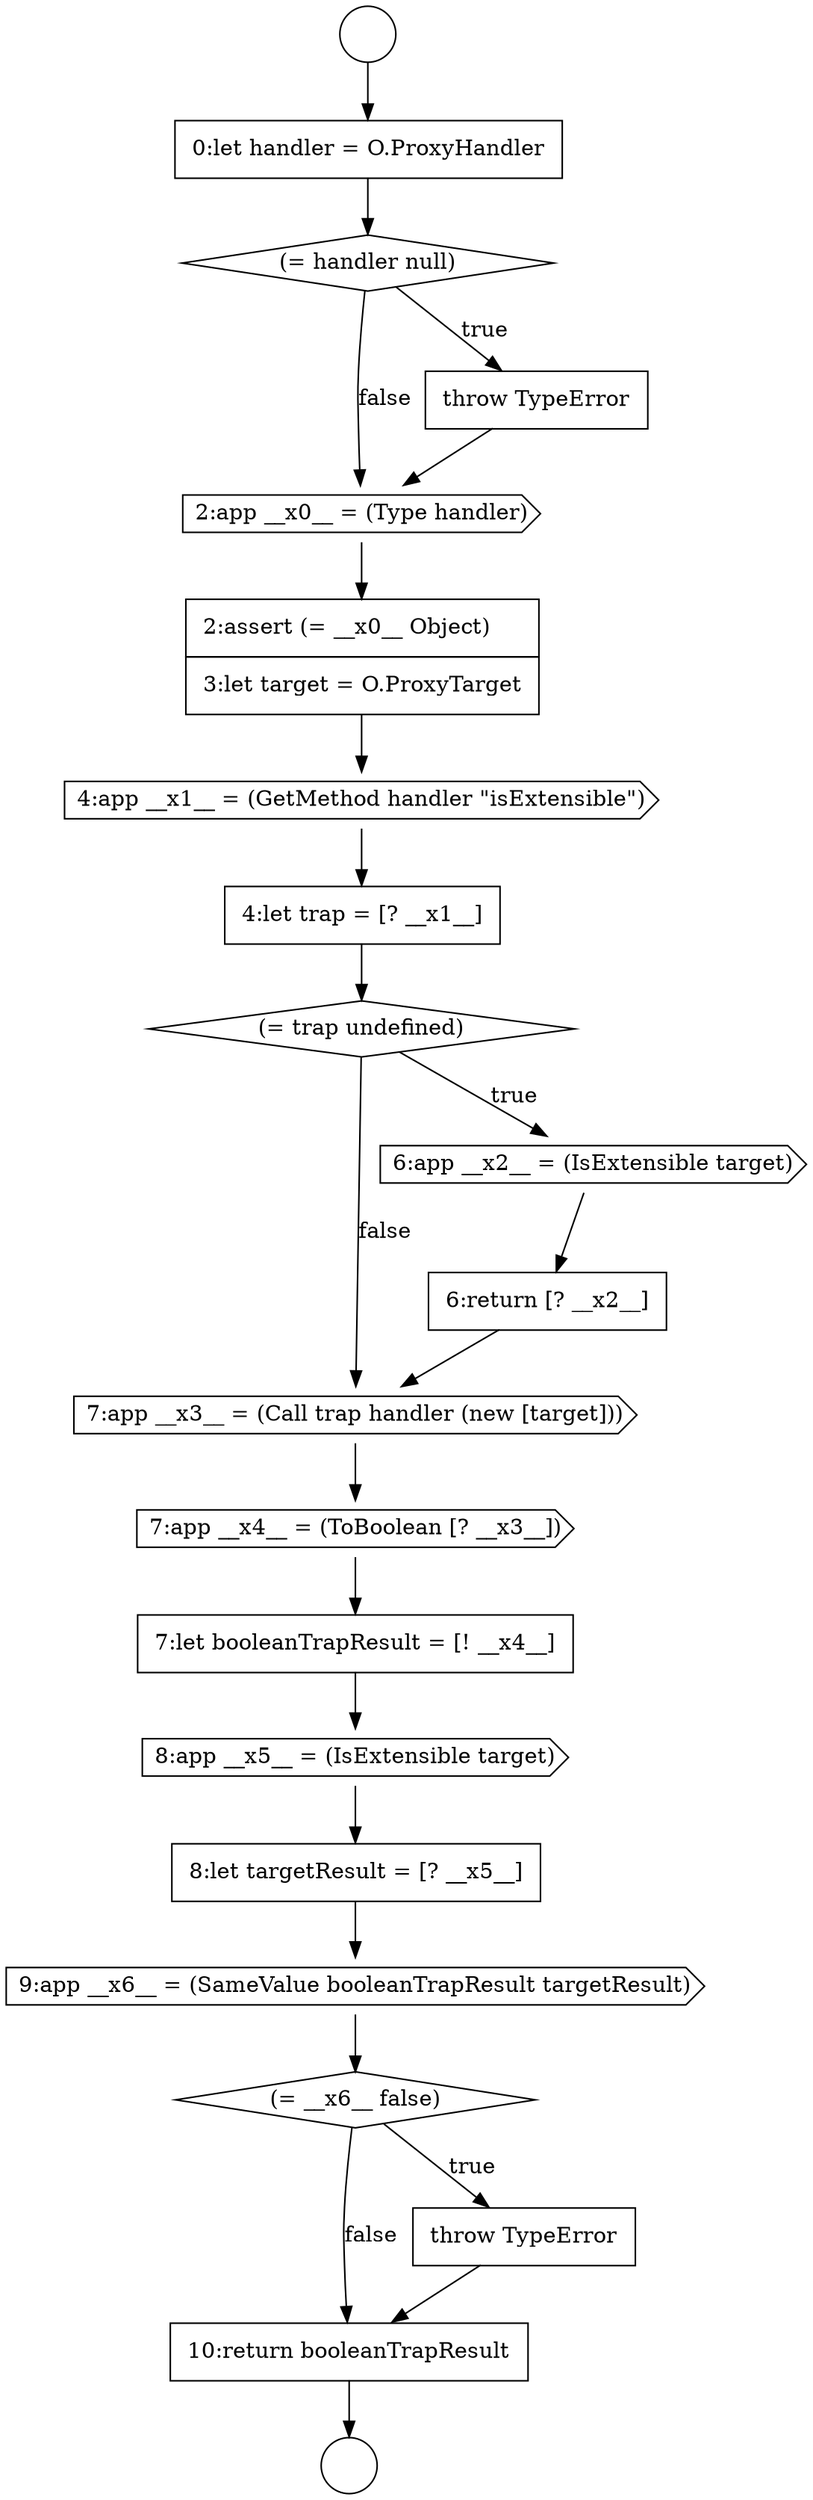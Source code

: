 digraph {
  node3217 [shape=cds, label=<<font color="black">7:app __x3__ = (Call trap handler (new [target]))</font>> color="black" fillcolor="white" style=filled]
  node3221 [shape=none, margin=0, label=<<font color="black">
    <table border="0" cellborder="1" cellspacing="0" cellpadding="10">
      <tr><td align="left">8:let targetResult = [? __x5__]</td></tr>
    </table>
  </font>> color="black" fillcolor="white" style=filled]
  node3216 [shape=none, margin=0, label=<<font color="black">
    <table border="0" cellborder="1" cellspacing="0" cellpadding="10">
      <tr><td align="left">6:return [? __x2__]</td></tr>
    </table>
  </font>> color="black" fillcolor="white" style=filled]
  node3211 [shape=none, margin=0, label=<<font color="black">
    <table border="0" cellborder="1" cellspacing="0" cellpadding="10">
      <tr><td align="left">2:assert (= __x0__ Object)</td></tr>
      <tr><td align="left">3:let target = O.ProxyTarget</td></tr>
    </table>
  </font>> color="black" fillcolor="white" style=filled]
  node3207 [shape=none, margin=0, label=<<font color="black">
    <table border="0" cellborder="1" cellspacing="0" cellpadding="10">
      <tr><td align="left">0:let handler = O.ProxyHandler</td></tr>
    </table>
  </font>> color="black" fillcolor="white" style=filled]
  node3210 [shape=cds, label=<<font color="black">2:app __x0__ = (Type handler)</font>> color="black" fillcolor="white" style=filled]
  node3225 [shape=none, margin=0, label=<<font color="black">
    <table border="0" cellborder="1" cellspacing="0" cellpadding="10">
      <tr><td align="left">10:return booleanTrapResult</td></tr>
    </table>
  </font>> color="black" fillcolor="white" style=filled]
  node3213 [shape=none, margin=0, label=<<font color="black">
    <table border="0" cellborder="1" cellspacing="0" cellpadding="10">
      <tr><td align="left">4:let trap = [? __x1__]</td></tr>
    </table>
  </font>> color="black" fillcolor="white" style=filled]
  node3219 [shape=none, margin=0, label=<<font color="black">
    <table border="0" cellborder="1" cellspacing="0" cellpadding="10">
      <tr><td align="left">7:let booleanTrapResult = [! __x4__]</td></tr>
    </table>
  </font>> color="black" fillcolor="white" style=filled]
  node3206 [shape=circle label=" " color="black" fillcolor="white" style=filled]
  node3224 [shape=none, margin=0, label=<<font color="black">
    <table border="0" cellborder="1" cellspacing="0" cellpadding="10">
      <tr><td align="left">throw TypeError</td></tr>
    </table>
  </font>> color="black" fillcolor="white" style=filled]
  node3220 [shape=cds, label=<<font color="black">8:app __x5__ = (IsExtensible target)</font>> color="black" fillcolor="white" style=filled]
  node3212 [shape=cds, label=<<font color="black">4:app __x1__ = (GetMethod handler &quot;isExtensible&quot;)</font>> color="black" fillcolor="white" style=filled]
  node3218 [shape=cds, label=<<font color="black">7:app __x4__ = (ToBoolean [? __x3__])</font>> color="black" fillcolor="white" style=filled]
  node3205 [shape=circle label=" " color="black" fillcolor="white" style=filled]
  node3222 [shape=cds, label=<<font color="black">9:app __x6__ = (SameValue booleanTrapResult targetResult)</font>> color="black" fillcolor="white" style=filled]
  node3215 [shape=cds, label=<<font color="black">6:app __x2__ = (IsExtensible target)</font>> color="black" fillcolor="white" style=filled]
  node3223 [shape=diamond, label=<<font color="black">(= __x6__ false)</font>> color="black" fillcolor="white" style=filled]
  node3208 [shape=diamond, label=<<font color="black">(= handler null)</font>> color="black" fillcolor="white" style=filled]
  node3214 [shape=diamond, label=<<font color="black">(= trap undefined)</font>> color="black" fillcolor="white" style=filled]
  node3209 [shape=none, margin=0, label=<<font color="black">
    <table border="0" cellborder="1" cellspacing="0" cellpadding="10">
      <tr><td align="left">throw TypeError</td></tr>
    </table>
  </font>> color="black" fillcolor="white" style=filled]
  node3223 -> node3224 [label=<<font color="black">true</font>> color="black"]
  node3223 -> node3225 [label=<<font color="black">false</font>> color="black"]
  node3222 -> node3223 [ color="black"]
  node3214 -> node3215 [label=<<font color="black">true</font>> color="black"]
  node3214 -> node3217 [label=<<font color="black">false</font>> color="black"]
  node3211 -> node3212 [ color="black"]
  node3221 -> node3222 [ color="black"]
  node3213 -> node3214 [ color="black"]
  node3216 -> node3217 [ color="black"]
  node3208 -> node3209 [label=<<font color="black">true</font>> color="black"]
  node3208 -> node3210 [label=<<font color="black">false</font>> color="black"]
  node3215 -> node3216 [ color="black"]
  node3209 -> node3210 [ color="black"]
  node3220 -> node3221 [ color="black"]
  node3217 -> node3218 [ color="black"]
  node3225 -> node3206 [ color="black"]
  node3207 -> node3208 [ color="black"]
  node3212 -> node3213 [ color="black"]
  node3205 -> node3207 [ color="black"]
  node3219 -> node3220 [ color="black"]
  node3210 -> node3211 [ color="black"]
  node3218 -> node3219 [ color="black"]
  node3224 -> node3225 [ color="black"]
}

